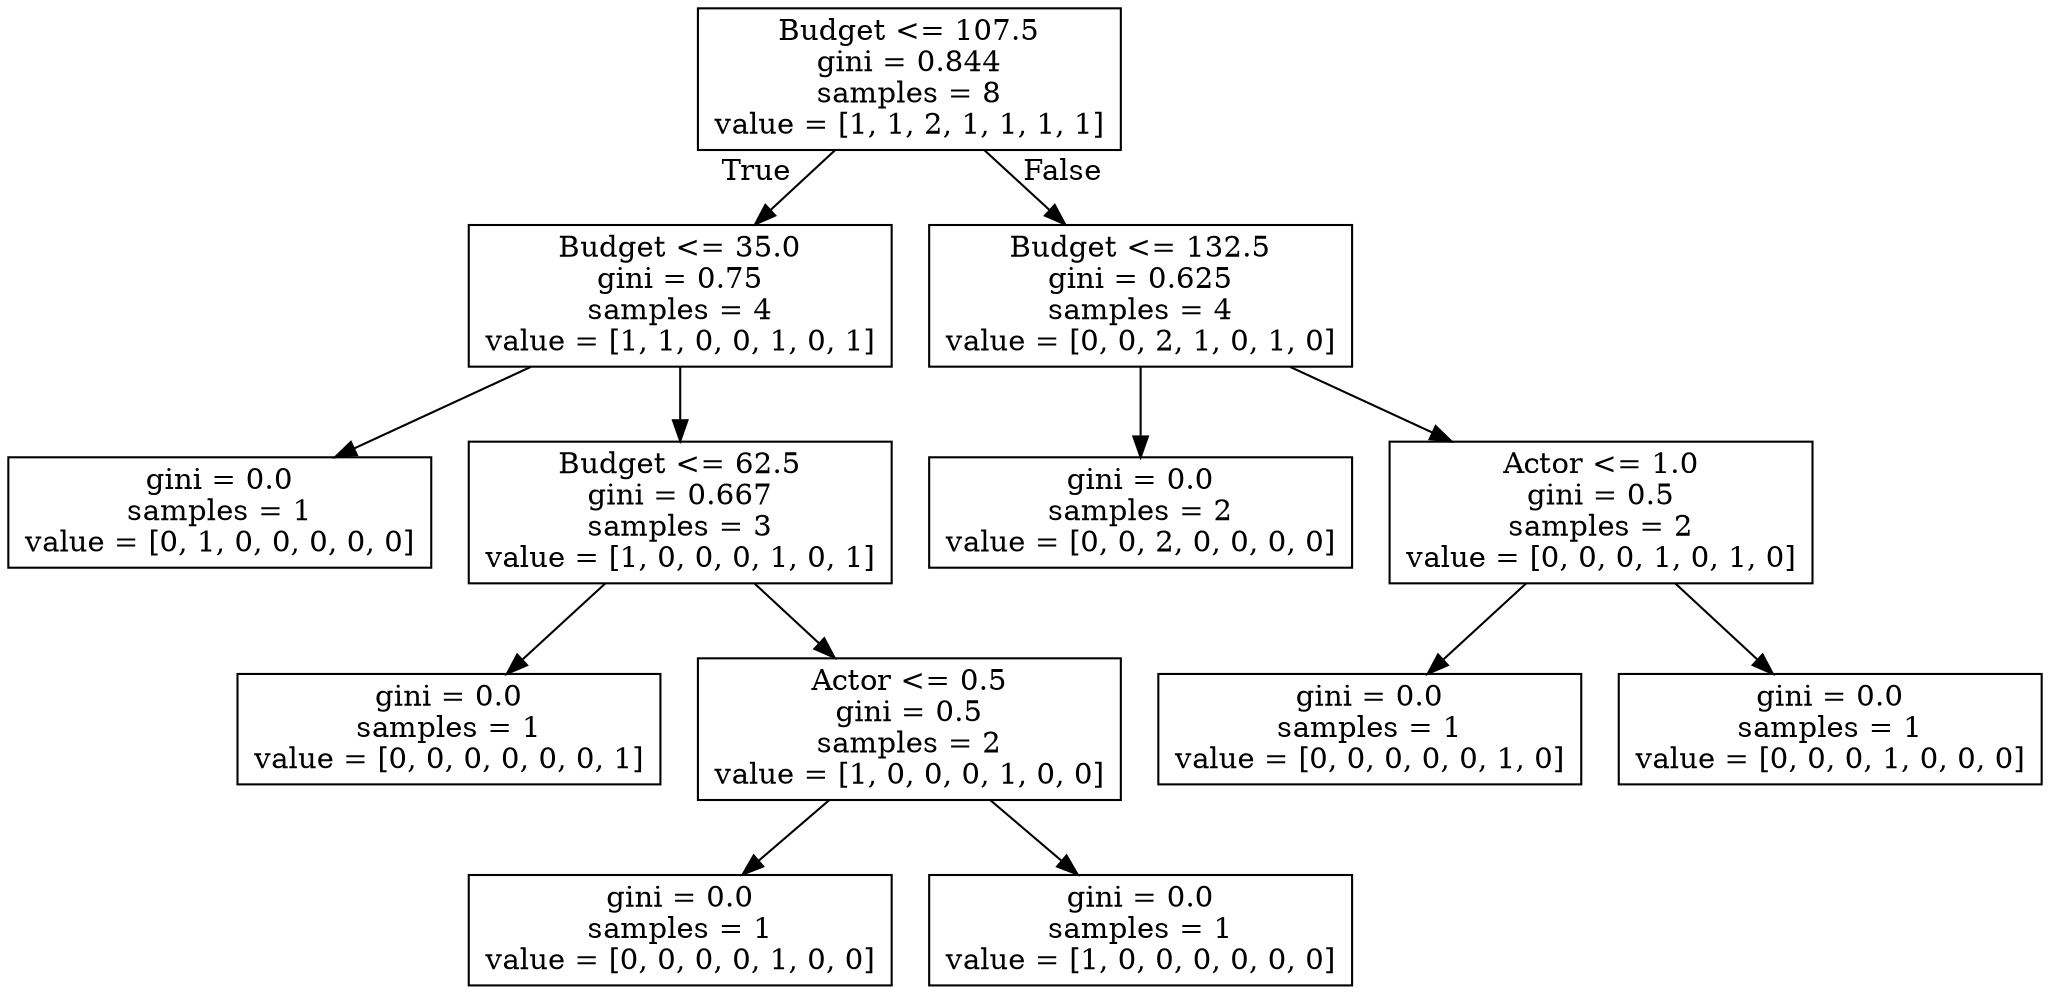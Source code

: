 digraph Tree {
node [shape=box] ;
0 [label="Budget <= 107.5\ngini = 0.844\nsamples = 8\nvalue = [1, 1, 2, 1, 1, 1, 1]"] ;
1 [label="Budget <= 35.0\ngini = 0.75\nsamples = 4\nvalue = [1, 1, 0, 0, 1, 0, 1]"] ;
0 -> 1 [labeldistance=2.5, labelangle=45, headlabel="True"] ;
2 [label="gini = 0.0\nsamples = 1\nvalue = [0, 1, 0, 0, 0, 0, 0]"] ;
1 -> 2 ;
3 [label="Budget <= 62.5\ngini = 0.667\nsamples = 3\nvalue = [1, 0, 0, 0, 1, 0, 1]"] ;
1 -> 3 ;
4 [label="gini = 0.0\nsamples = 1\nvalue = [0, 0, 0, 0, 0, 0, 1]"] ;
3 -> 4 ;
5 [label="Actor <= 0.5\ngini = 0.5\nsamples = 2\nvalue = [1, 0, 0, 0, 1, 0, 0]"] ;
3 -> 5 ;
6 [label="gini = 0.0\nsamples = 1\nvalue = [0, 0, 0, 0, 1, 0, 0]"] ;
5 -> 6 ;
7 [label="gini = 0.0\nsamples = 1\nvalue = [1, 0, 0, 0, 0, 0, 0]"] ;
5 -> 7 ;
8 [label="Budget <= 132.5\ngini = 0.625\nsamples = 4\nvalue = [0, 0, 2, 1, 0, 1, 0]"] ;
0 -> 8 [labeldistance=2.5, labelangle=-45, headlabel="False"] ;
9 [label="gini = 0.0\nsamples = 2\nvalue = [0, 0, 2, 0, 0, 0, 0]"] ;
8 -> 9 ;
10 [label="Actor <= 1.0\ngini = 0.5\nsamples = 2\nvalue = [0, 0, 0, 1, 0, 1, 0]"] ;
8 -> 10 ;
11 [label="gini = 0.0\nsamples = 1\nvalue = [0, 0, 0, 0, 0, 1, 0]"] ;
10 -> 11 ;
12 [label="gini = 0.0\nsamples = 1\nvalue = [0, 0, 0, 1, 0, 0, 0]"] ;
10 -> 12 ;
}